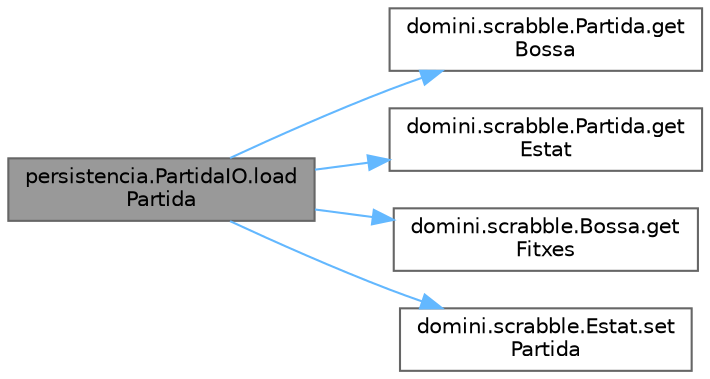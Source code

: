 digraph "persistencia.PartidaIO.loadPartida"
{
 // INTERACTIVE_SVG=YES
 // LATEX_PDF_SIZE
  bgcolor="transparent";
  edge [fontname=Helvetica,fontsize=10,labelfontname=Helvetica,labelfontsize=10];
  node [fontname=Helvetica,fontsize=10,shape=box,height=0.2,width=0.4];
  rankdir="LR";
  Node1 [id="Node000001",label="persistencia.PartidaIO.load\lPartida",height=0.2,width=0.4,color="gray40", fillcolor="grey60", style="filled", fontcolor="black",tooltip="Carrega una partida des d'un fitxer JSON."];
  Node1 -> Node2 [id="edge1_Node000001_Node000002",color="steelblue1",style="solid",tooltip=" "];
  Node2 [id="Node000002",label="domini.scrabble.Partida.get\lBossa",height=0.2,width=0.4,color="grey40", fillcolor="white", style="filled",URL="$classdomini_1_1scrabble_1_1_partida.html#a02bdb9c41da95458503bb9d1967ea9e8",tooltip="Retorna la instància de la bossa."];
  Node1 -> Node3 [id="edge2_Node000001_Node000003",color="steelblue1",style="solid",tooltip=" "];
  Node3 [id="Node000003",label="domini.scrabble.Partida.get\lEstat",height=0.2,width=0.4,color="grey40", fillcolor="white", style="filled",URL="$classdomini_1_1scrabble_1_1_partida.html#a719791835f1334957e59dcfe4d2a4cec",tooltip="Retorna l'estat actual de la partida."];
  Node1 -> Node4 [id="edge3_Node000001_Node000004",color="steelblue1",style="solid",tooltip=" "];
  Node4 [id="Node000004",label="domini.scrabble.Bossa.get\lFitxes",height=0.2,width=0.4,color="grey40", fillcolor="white", style="filled",URL="$classdomini_1_1scrabble_1_1_bossa.html#aa72b114802328935e32718821a3322ce",tooltip="Obté les fitxes de la bossa."];
  Node1 -> Node5 [id="edge4_Node000001_Node000005",color="steelblue1",style="solid",tooltip=" "];
  Node5 [id="Node000005",label="domini.scrabble.Estat.set\lPartida",height=0.2,width=0.4,color="grey40", fillcolor="white", style="filled",URL="$classdomini_1_1scrabble_1_1_estat.html#acb727a684104d60ab770231bebdcc9c6",tooltip="Mètode que assigna la partida del paràmetre a l'estat."];
}
